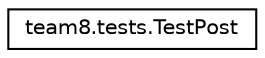 digraph "Graphical Class Hierarchy"
{
  edge [fontname="Helvetica",fontsize="10",labelfontname="Helvetica",labelfontsize="10"];
  node [fontname="Helvetica",fontsize="10",shape=record];
  rankdir="LR";
  Node0 [label="team8.tests.TestPost",height=0.2,width=0.4,color="black", fillcolor="white", style="filled",URL="$classteam8_1_1tests_1_1TestPost.html"];
}
